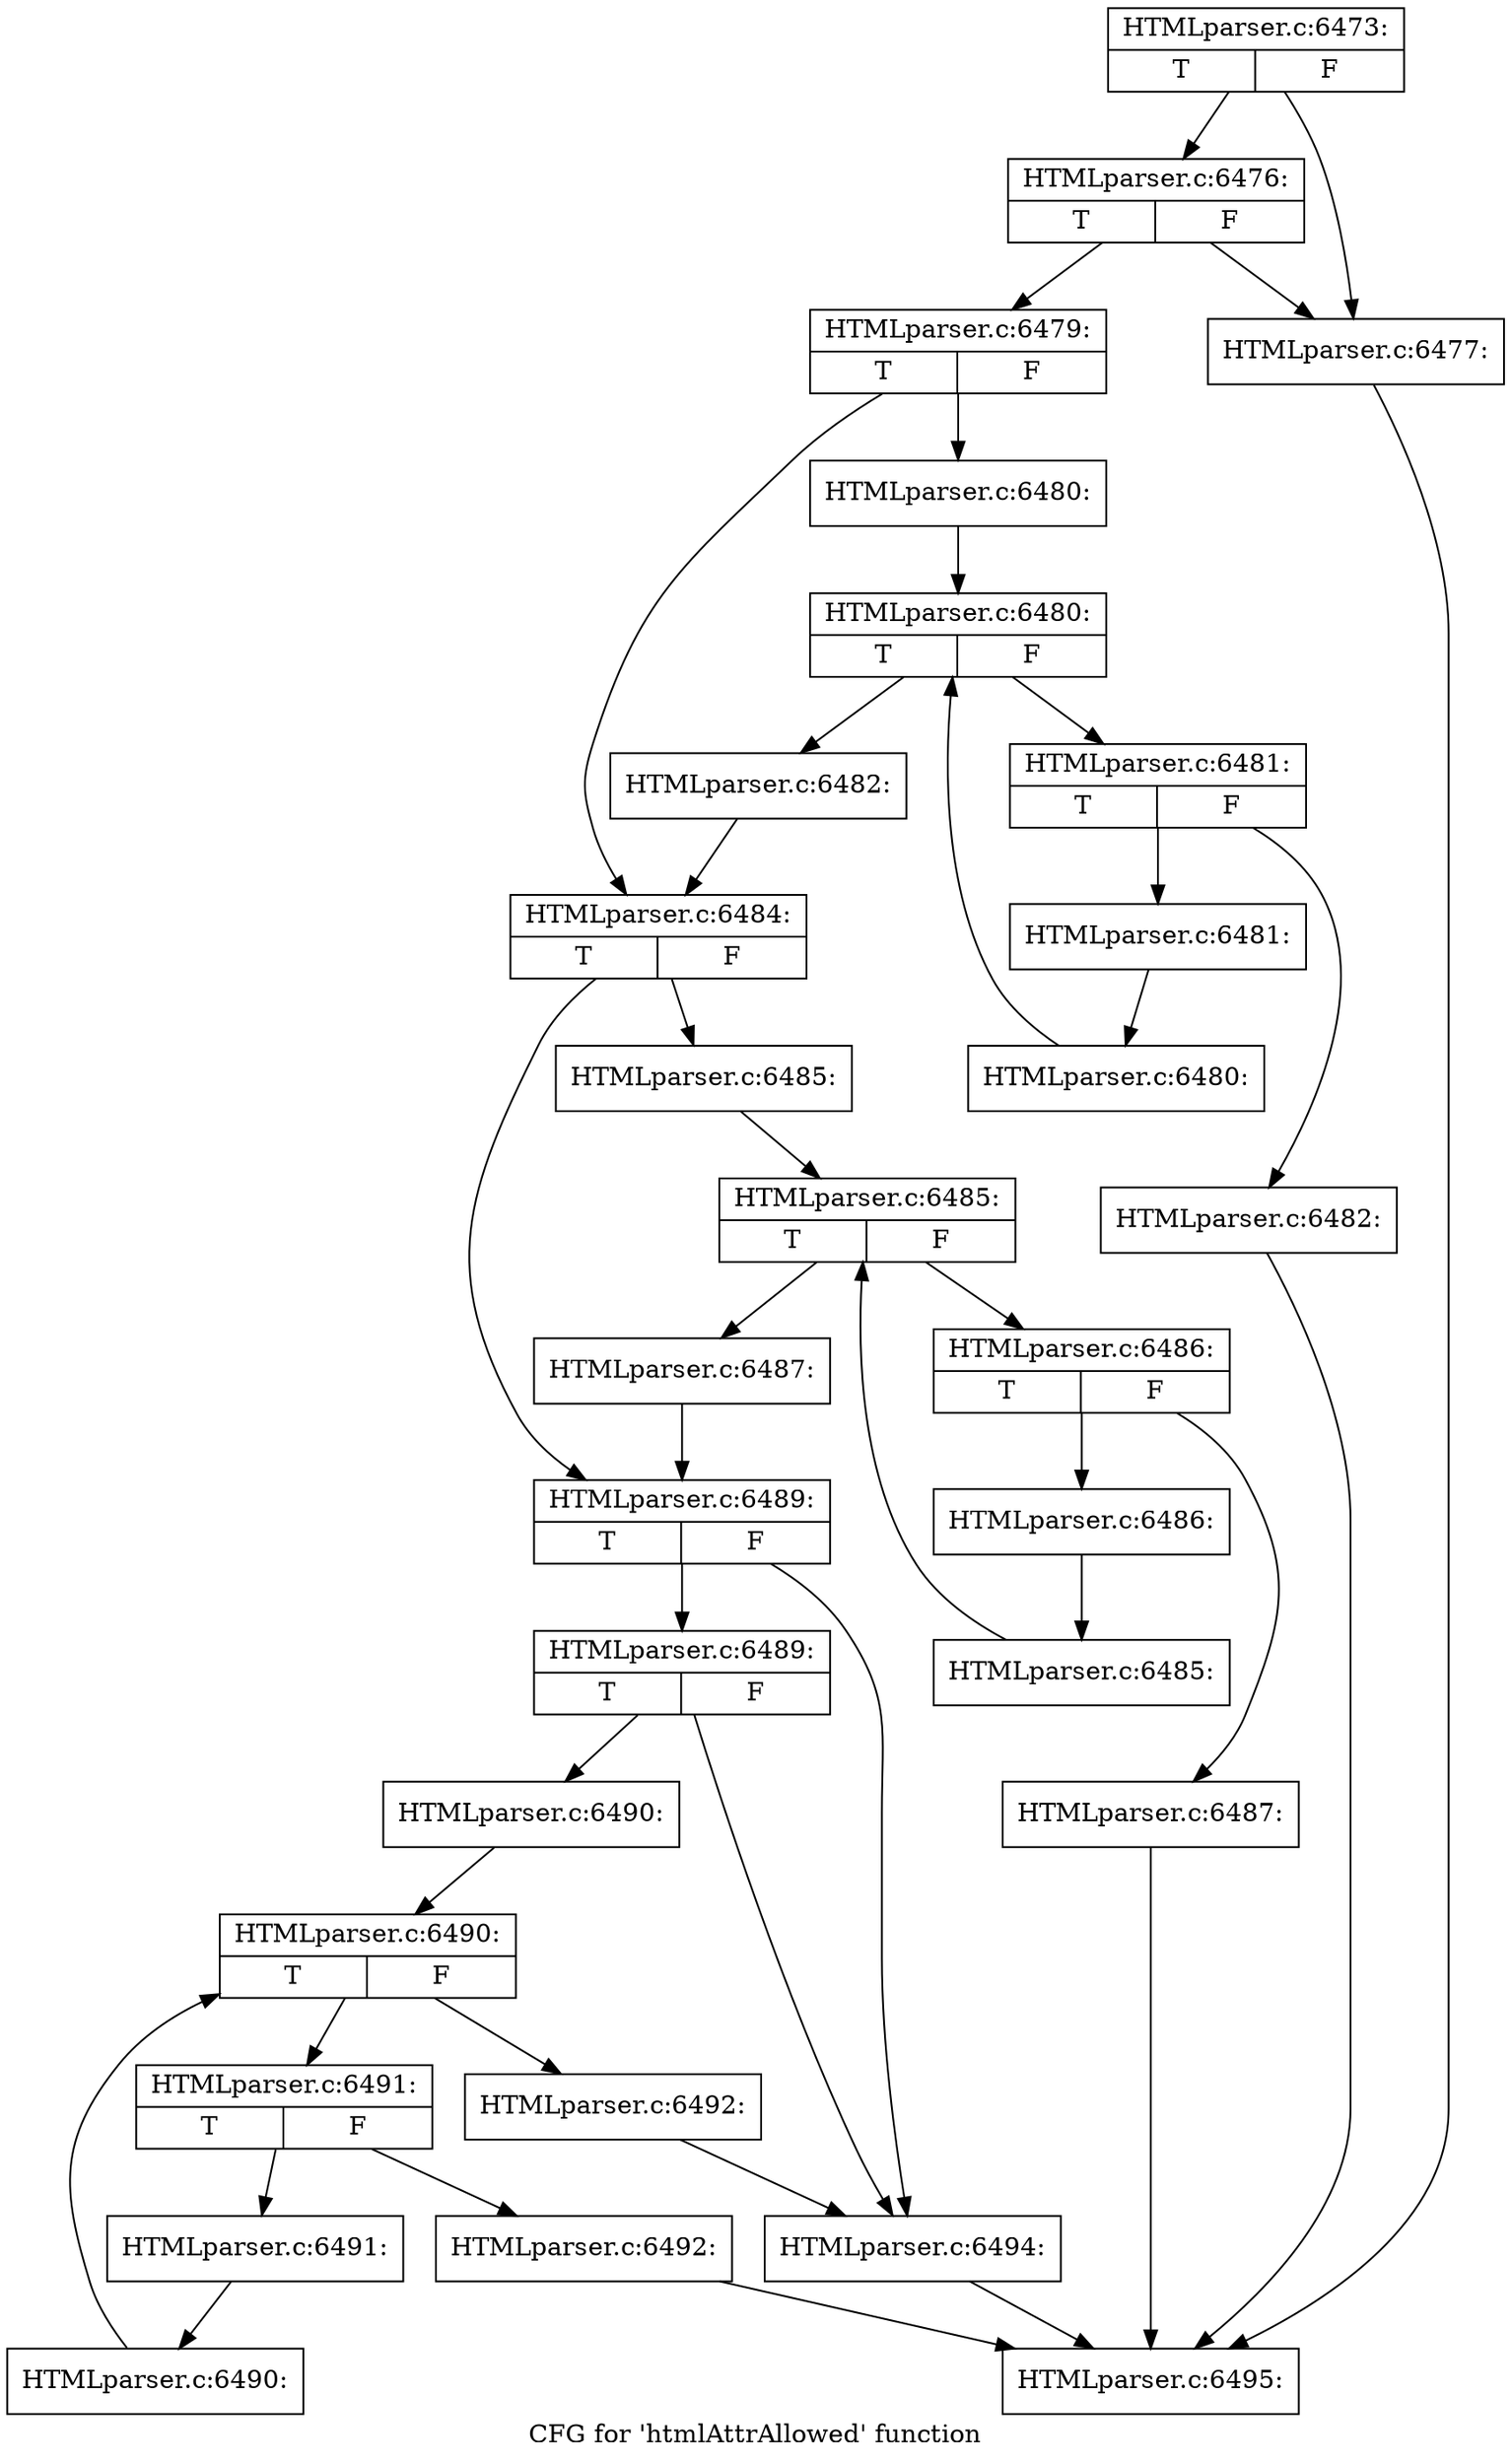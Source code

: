 digraph "CFG for 'htmlAttrAllowed' function" {
	label="CFG for 'htmlAttrAllowed' function";

	Node0x3d627b0 [shape=record,label="{HTMLparser.c:6473:|{<s0>T|<s1>F}}"];
	Node0x3d627b0 -> Node0x3d63280;
	Node0x3d627b0 -> Node0x3d631e0;
	Node0x3d63280 [shape=record,label="{HTMLparser.c:6476:|{<s0>T|<s1>F}}"];
	Node0x3d63280 -> Node0x3d63230;
	Node0x3d63280 -> Node0x3d631e0;
	Node0x3d631e0 [shape=record,label="{HTMLparser.c:6477:}"];
	Node0x3d631e0 -> Node0x3d623a0;
	Node0x3d63230 [shape=record,label="{HTMLparser.c:6479:|{<s0>T|<s1>F}}"];
	Node0x3d63230 -> Node0x3d63850;
	Node0x3d63230 -> Node0x3d638a0;
	Node0x3d63850 [shape=record,label="{HTMLparser.c:6480:}"];
	Node0x3d63850 -> Node0x3d63f20;
	Node0x3d63f20 [shape=record,label="{HTMLparser.c:6480:|{<s0>T|<s1>F}}"];
	Node0x3d63f20 -> Node0x3d64200;
	Node0x3d63f20 -> Node0x3d63bf0;
	Node0x3d64200 [shape=record,label="{HTMLparser.c:6481:|{<s0>T|<s1>F}}"];
	Node0x3d64200 -> Node0x3d644f0;
	Node0x3d64200 -> Node0x3d644a0;
	Node0x3d644a0 [shape=record,label="{HTMLparser.c:6482:}"];
	Node0x3d644a0 -> Node0x3d623a0;
	Node0x3d644f0 [shape=record,label="{HTMLparser.c:6481:}"];
	Node0x3d644f0 -> Node0x3d64170;
	Node0x3d64170 [shape=record,label="{HTMLparser.c:6480:}"];
	Node0x3d64170 -> Node0x3d63f20;
	Node0x3d63bf0 [shape=record,label="{HTMLparser.c:6482:}"];
	Node0x3d63bf0 -> Node0x3d638a0;
	Node0x3d638a0 [shape=record,label="{HTMLparser.c:6484:|{<s0>T|<s1>F}}"];
	Node0x3d638a0 -> Node0x3d64e40;
	Node0x3d638a0 -> Node0x3d64e90;
	Node0x3d64e40 [shape=record,label="{HTMLparser.c:6485:}"];
	Node0x3d64e40 -> Node0x3d65510;
	Node0x3d65510 [shape=record,label="{HTMLparser.c:6485:|{<s0>T|<s1>F}}"];
	Node0x3d65510 -> Node0x3d657f0;
	Node0x3d65510 -> Node0x3d651e0;
	Node0x3d657f0 [shape=record,label="{HTMLparser.c:6486:|{<s0>T|<s1>F}}"];
	Node0x3d657f0 -> Node0x3d65ae0;
	Node0x3d657f0 -> Node0x3d65a90;
	Node0x3d65a90 [shape=record,label="{HTMLparser.c:6487:}"];
	Node0x3d65a90 -> Node0x3d623a0;
	Node0x3d65ae0 [shape=record,label="{HTMLparser.c:6486:}"];
	Node0x3d65ae0 -> Node0x3d65760;
	Node0x3d65760 [shape=record,label="{HTMLparser.c:6485:}"];
	Node0x3d65760 -> Node0x3d65510;
	Node0x3d651e0 [shape=record,label="{HTMLparser.c:6487:}"];
	Node0x3d651e0 -> Node0x3d64e90;
	Node0x3d64e90 [shape=record,label="{HTMLparser.c:6489:|{<s0>T|<s1>F}}"];
	Node0x3d64e90 -> Node0x3d664d0;
	Node0x3d64e90 -> Node0x3d66480;
	Node0x3d664d0 [shape=record,label="{HTMLparser.c:6489:|{<s0>T|<s1>F}}"];
	Node0x3d664d0 -> Node0x3d66430;
	Node0x3d664d0 -> Node0x3d66480;
	Node0x3d66430 [shape=record,label="{HTMLparser.c:6490:}"];
	Node0x3d66430 -> Node0x3d66d20;
	Node0x3d66d20 [shape=record,label="{HTMLparser.c:6490:|{<s0>T|<s1>F}}"];
	Node0x3d66d20 -> Node0x3d67000;
	Node0x3d66d20 -> Node0x3d669f0;
	Node0x3d67000 [shape=record,label="{HTMLparser.c:6491:|{<s0>T|<s1>F}}"];
	Node0x3d67000 -> Node0x3d672f0;
	Node0x3d67000 -> Node0x3d672a0;
	Node0x3d672a0 [shape=record,label="{HTMLparser.c:6492:}"];
	Node0x3d672a0 -> Node0x3d623a0;
	Node0x3d672f0 [shape=record,label="{HTMLparser.c:6491:}"];
	Node0x3d672f0 -> Node0x3d66f70;
	Node0x3d66f70 [shape=record,label="{HTMLparser.c:6490:}"];
	Node0x3d66f70 -> Node0x3d66d20;
	Node0x3d669f0 [shape=record,label="{HTMLparser.c:6492:}"];
	Node0x3d669f0 -> Node0x3d66480;
	Node0x3d66480 [shape=record,label="{HTMLparser.c:6494:}"];
	Node0x3d66480 -> Node0x3d623a0;
	Node0x3d623a0 [shape=record,label="{HTMLparser.c:6495:}"];
}
